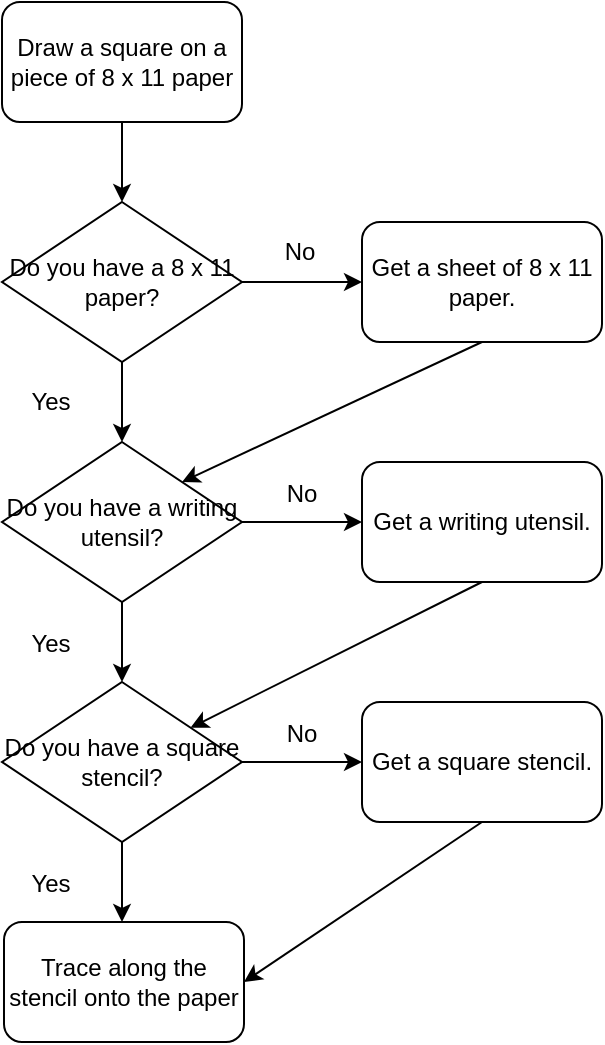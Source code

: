<mxfile version="22.0.0" type="github">
  <diagram id="C5RBs43oDa-KdzZeNtuy" name="Page-1">
    <mxGraphModel dx="956" dy="935" grid="1" gridSize="10" guides="1" tooltips="1" connect="1" arrows="1" fold="1" page="1" pageScale="1" pageWidth="827" pageHeight="1169" math="0" shadow="0">
      <root>
        <mxCell id="WIyWlLk6GJQsqaUBKTNV-0" />
        <mxCell id="WIyWlLk6GJQsqaUBKTNV-1" parent="WIyWlLk6GJQsqaUBKTNV-0" />
        <mxCell id="MhNCwW6L2EXGUqNy6FXT-5" style="edgeStyle=orthogonalEdgeStyle;rounded=0;orthogonalLoop=1;jettySize=auto;html=1;" edge="1" parent="WIyWlLk6GJQsqaUBKTNV-1" source="MhNCwW6L2EXGUqNy6FXT-1" target="MhNCwW6L2EXGUqNy6FXT-6">
          <mxGeometry relative="1" as="geometry">
            <mxPoint x="260" y="330" as="targetPoint" />
          </mxGeometry>
        </mxCell>
        <mxCell id="MhNCwW6L2EXGUqNy6FXT-1" value="Draw a square on a piece of 8 x 11 paper" style="rounded=1;whiteSpace=wrap;html=1;" vertex="1" parent="WIyWlLk6GJQsqaUBKTNV-1">
          <mxGeometry x="200" y="220" width="120" height="60" as="geometry" />
        </mxCell>
        <mxCell id="MhNCwW6L2EXGUqNy6FXT-21" style="edgeStyle=orthogonalEdgeStyle;rounded=0;orthogonalLoop=1;jettySize=auto;html=1;exitX=1;exitY=0.5;exitDx=0;exitDy=0;entryX=0;entryY=0.5;entryDx=0;entryDy=0;" edge="1" parent="WIyWlLk6GJQsqaUBKTNV-1" source="MhNCwW6L2EXGUqNy6FXT-6" target="MhNCwW6L2EXGUqNy6FXT-13">
          <mxGeometry relative="1" as="geometry" />
        </mxCell>
        <mxCell id="MhNCwW6L2EXGUqNy6FXT-6" value="Do you have a 8 x 11 paper?" style="rhombus;whiteSpace=wrap;html=1;" vertex="1" parent="WIyWlLk6GJQsqaUBKTNV-1">
          <mxGeometry x="200" y="320" width="120" height="80" as="geometry" />
        </mxCell>
        <mxCell id="MhNCwW6L2EXGUqNy6FXT-13" value="Get a sheet of 8 x 11 paper." style="rounded=1;whiteSpace=wrap;html=1;" vertex="1" parent="WIyWlLk6GJQsqaUBKTNV-1">
          <mxGeometry x="380" y="330" width="120" height="60" as="geometry" />
        </mxCell>
        <mxCell id="MhNCwW6L2EXGUqNy6FXT-14" value="Get a writing utensil." style="rounded=1;whiteSpace=wrap;html=1;" vertex="1" parent="WIyWlLk6GJQsqaUBKTNV-1">
          <mxGeometry x="380" y="450" width="120" height="60" as="geometry" />
        </mxCell>
        <mxCell id="MhNCwW6L2EXGUqNy6FXT-22" value="" style="edgeStyle=orthogonalEdgeStyle;rounded=0;orthogonalLoop=1;jettySize=auto;html=1;" edge="1" parent="WIyWlLk6GJQsqaUBKTNV-1" source="MhNCwW6L2EXGUqNy6FXT-15" target="MhNCwW6L2EXGUqNy6FXT-16">
          <mxGeometry relative="1" as="geometry" />
        </mxCell>
        <mxCell id="MhNCwW6L2EXGUqNy6FXT-26" value="" style="edgeStyle=orthogonalEdgeStyle;rounded=0;orthogonalLoop=1;jettySize=auto;html=1;" edge="1" parent="WIyWlLk6GJQsqaUBKTNV-1" source="MhNCwW6L2EXGUqNy6FXT-15" target="MhNCwW6L2EXGUqNy6FXT-14">
          <mxGeometry relative="1" as="geometry" />
        </mxCell>
        <mxCell id="MhNCwW6L2EXGUqNy6FXT-15" value="Do you have a writing utensil?" style="rhombus;whiteSpace=wrap;html=1;" vertex="1" parent="WIyWlLk6GJQsqaUBKTNV-1">
          <mxGeometry x="200" y="440" width="120" height="80" as="geometry" />
        </mxCell>
        <mxCell id="MhNCwW6L2EXGUqNy6FXT-36" style="edgeStyle=orthogonalEdgeStyle;rounded=0;orthogonalLoop=1;jettySize=auto;html=1;exitX=0.5;exitY=1;exitDx=0;exitDy=0;entryX=0.5;entryY=0;entryDx=0;entryDy=0;" edge="1" parent="WIyWlLk6GJQsqaUBKTNV-1" source="MhNCwW6L2EXGUqNy6FXT-16">
          <mxGeometry relative="1" as="geometry">
            <mxPoint x="260" y="680" as="targetPoint" />
          </mxGeometry>
        </mxCell>
        <mxCell id="MhNCwW6L2EXGUqNy6FXT-39" value="" style="edgeStyle=orthogonalEdgeStyle;rounded=0;orthogonalLoop=1;jettySize=auto;html=1;" edge="1" parent="WIyWlLk6GJQsqaUBKTNV-1" source="MhNCwW6L2EXGUqNy6FXT-16" target="MhNCwW6L2EXGUqNy6FXT-32">
          <mxGeometry relative="1" as="geometry" />
        </mxCell>
        <mxCell id="MhNCwW6L2EXGUqNy6FXT-16" value="Do you have a square stencil?" style="rhombus;whiteSpace=wrap;html=1;" vertex="1" parent="WIyWlLk6GJQsqaUBKTNV-1">
          <mxGeometry x="200" y="560" width="120" height="80" as="geometry" />
        </mxCell>
        <mxCell id="MhNCwW6L2EXGUqNy6FXT-18" value="" style="endArrow=classic;html=1;rounded=0;exitX=0.5;exitY=1;exitDx=0;exitDy=0;entryX=1;entryY=0;entryDx=0;entryDy=0;" edge="1" parent="WIyWlLk6GJQsqaUBKTNV-1" source="MhNCwW6L2EXGUqNy6FXT-13" target="MhNCwW6L2EXGUqNy6FXT-15">
          <mxGeometry width="50" height="50" relative="1" as="geometry">
            <mxPoint x="400" y="630" as="sourcePoint" />
            <mxPoint x="450" y="580" as="targetPoint" />
          </mxGeometry>
        </mxCell>
        <mxCell id="MhNCwW6L2EXGUqNy6FXT-19" value="" style="endArrow=classic;html=1;rounded=0;exitX=0.5;exitY=1;exitDx=0;exitDy=0;" edge="1" parent="WIyWlLk6GJQsqaUBKTNV-1" source="MhNCwW6L2EXGUqNy6FXT-6" target="MhNCwW6L2EXGUqNy6FXT-15">
          <mxGeometry width="50" height="50" relative="1" as="geometry">
            <mxPoint x="400" y="630" as="sourcePoint" />
            <mxPoint x="450" y="580" as="targetPoint" />
          </mxGeometry>
        </mxCell>
        <mxCell id="MhNCwW6L2EXGUqNy6FXT-24" value="" style="endArrow=classic;html=1;rounded=0;exitX=0.5;exitY=1;exitDx=0;exitDy=0;" edge="1" parent="WIyWlLk6GJQsqaUBKTNV-1" source="MhNCwW6L2EXGUqNy6FXT-14" target="MhNCwW6L2EXGUqNy6FXT-16">
          <mxGeometry width="50" height="50" relative="1" as="geometry">
            <mxPoint x="400" y="630" as="sourcePoint" />
            <mxPoint x="450" y="580" as="targetPoint" />
          </mxGeometry>
        </mxCell>
        <mxCell id="MhNCwW6L2EXGUqNy6FXT-25" value="No" style="text;html=1;strokeColor=none;fillColor=none;align=center;verticalAlign=middle;whiteSpace=wrap;rounded=0;" vertex="1" parent="WIyWlLk6GJQsqaUBKTNV-1">
          <mxGeometry x="319" y="330" width="60" height="30" as="geometry" />
        </mxCell>
        <mxCell id="MhNCwW6L2EXGUqNy6FXT-27" value="Yes" style="text;html=1;align=center;verticalAlign=middle;resizable=0;points=[];autosize=1;strokeColor=none;fillColor=none;" vertex="1" parent="WIyWlLk6GJQsqaUBKTNV-1">
          <mxGeometry x="204" y="405" width="40" height="30" as="geometry" />
        </mxCell>
        <mxCell id="MhNCwW6L2EXGUqNy6FXT-29" value="No" style="text;html=1;strokeColor=none;fillColor=none;align=center;verticalAlign=middle;whiteSpace=wrap;rounded=0;" vertex="1" parent="WIyWlLk6GJQsqaUBKTNV-1">
          <mxGeometry x="320" y="451" width="60" height="30" as="geometry" />
        </mxCell>
        <mxCell id="MhNCwW6L2EXGUqNy6FXT-30" value="Yes" style="text;html=1;align=center;verticalAlign=middle;resizable=0;points=[];autosize=1;strokeColor=none;fillColor=none;" vertex="1" parent="WIyWlLk6GJQsqaUBKTNV-1">
          <mxGeometry x="204" y="526" width="40" height="30" as="geometry" />
        </mxCell>
        <mxCell id="MhNCwW6L2EXGUqNy6FXT-32" value="Get a square stencil." style="rounded=1;whiteSpace=wrap;html=1;" vertex="1" parent="WIyWlLk6GJQsqaUBKTNV-1">
          <mxGeometry x="380" y="570" width="120" height="60" as="geometry" />
        </mxCell>
        <mxCell id="MhNCwW6L2EXGUqNy6FXT-35" value="" style="endArrow=classic;html=1;rounded=0;exitX=0.5;exitY=1;exitDx=0;exitDy=0;entryX=1;entryY=0.5;entryDx=0;entryDy=0;" edge="1" parent="WIyWlLk6GJQsqaUBKTNV-1" source="MhNCwW6L2EXGUqNy6FXT-32" target="MhNCwW6L2EXGUqNy6FXT-44">
          <mxGeometry width="50" height="50" relative="1" as="geometry">
            <mxPoint x="400" y="630" as="sourcePoint" />
            <mxPoint x="290" y="700" as="targetPoint" />
          </mxGeometry>
        </mxCell>
        <mxCell id="MhNCwW6L2EXGUqNy6FXT-38" value="Yes" style="text;html=1;align=center;verticalAlign=middle;resizable=0;points=[];autosize=1;strokeColor=none;fillColor=none;" vertex="1" parent="WIyWlLk6GJQsqaUBKTNV-1">
          <mxGeometry x="204" y="646" width="40" height="30" as="geometry" />
        </mxCell>
        <mxCell id="MhNCwW6L2EXGUqNy6FXT-40" value="No" style="text;html=1;strokeColor=none;fillColor=none;align=center;verticalAlign=middle;whiteSpace=wrap;rounded=0;" vertex="1" parent="WIyWlLk6GJQsqaUBKTNV-1">
          <mxGeometry x="320" y="571" width="60" height="30" as="geometry" />
        </mxCell>
        <mxCell id="MhNCwW6L2EXGUqNy6FXT-44" value="Trace along the stencil onto the paper" style="rounded=1;whiteSpace=wrap;html=1;" vertex="1" parent="WIyWlLk6GJQsqaUBKTNV-1">
          <mxGeometry x="201" y="680" width="120" height="60" as="geometry" />
        </mxCell>
      </root>
    </mxGraphModel>
  </diagram>
</mxfile>
